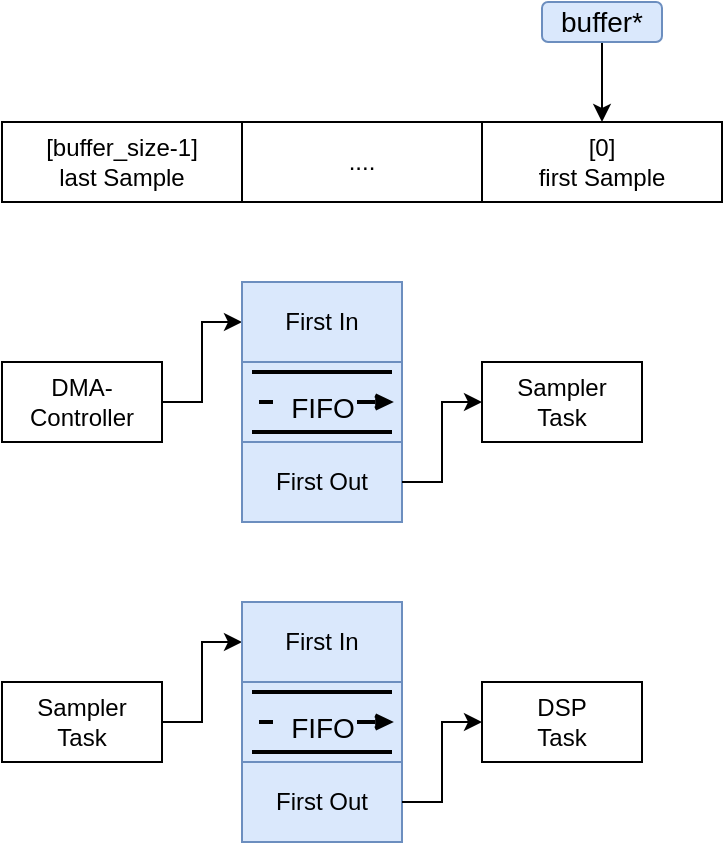 <mxfile version="16.1.2" type="device"><diagram id="nZ1Fl-uMyCyYX_KMCxqs" name="Page-1"><mxGraphModel dx="1043" dy="624" grid="1" gridSize="10" guides="1" tooltips="1" connect="1" arrows="1" fold="1" page="1" pageScale="1" pageWidth="1169" pageHeight="827" math="0" shadow="0"><root><mxCell id="0"/><mxCell id="1" parent="0"/><mxCell id="ebllJsnIOTNm0axGHxbG-2" value="" style="shape=table;html=1;whiteSpace=wrap;startSize=0;container=1;collapsible=0;childLayout=tableLayout;" vertex="1" parent="1"><mxGeometry x="480" y="360" width="360" height="40" as="geometry"/></mxCell><mxCell id="ebllJsnIOTNm0axGHxbG-17" style="shape=tableRow;horizontal=0;startSize=0;swimlaneHead=0;swimlaneBody=0;top=0;left=0;bottom=0;right=0;collapsible=0;dropTarget=0;fillColor=none;points=[[0,0.5],[1,0.5]];portConstraint=eastwest;" vertex="1" parent="ebllJsnIOTNm0axGHxbG-2"><mxGeometry width="360" height="40" as="geometry"/></mxCell><mxCell id="ebllJsnIOTNm0axGHxbG-18" value="[buffer_size-1]&lt;br&gt;last Sample" style="shape=partialRectangle;html=1;whiteSpace=wrap;connectable=0;fillColor=none;top=0;left=0;bottom=0;right=0;overflow=hidden;" vertex="1" parent="ebllJsnIOTNm0axGHxbG-17"><mxGeometry width="120" height="40" as="geometry"><mxRectangle width="120" height="40" as="alternateBounds"/></mxGeometry></mxCell><mxCell id="ebllJsnIOTNm0axGHxbG-19" value="...." style="shape=partialRectangle;html=1;whiteSpace=wrap;connectable=0;fillColor=none;top=0;left=0;bottom=0;right=0;overflow=hidden;" vertex="1" parent="ebllJsnIOTNm0axGHxbG-17"><mxGeometry x="120" width="120" height="40" as="geometry"><mxRectangle width="120" height="40" as="alternateBounds"/></mxGeometry></mxCell><mxCell id="ebllJsnIOTNm0axGHxbG-23" value="[0]&lt;br&gt;first Sample" style="shape=partialRectangle;html=1;whiteSpace=wrap;connectable=0;fillColor=none;top=0;left=0;bottom=0;right=0;overflow=hidden;" vertex="1" parent="ebllJsnIOTNm0axGHxbG-17"><mxGeometry x="240" width="120" height="40" as="geometry"><mxRectangle width="120" height="40" as="alternateBounds"/></mxGeometry></mxCell><mxCell id="ebllJsnIOTNm0axGHxbG-44" style="edgeStyle=orthogonalEdgeStyle;rounded=0;orthogonalLoop=1;jettySize=auto;html=1;exitX=1;exitY=0.5;exitDx=0;exitDy=0;entryX=0;entryY=0.5;entryDx=0;entryDy=0;fontSize=14;" edge="1" parent="1" source="ebllJsnIOTNm0axGHxbG-25" target="ebllJsnIOTNm0axGHxbG-28"><mxGeometry relative="1" as="geometry"/></mxCell><mxCell id="ebllJsnIOTNm0axGHxbG-25" value="DMA-Controller" style="rounded=0;whiteSpace=wrap;html=1;" vertex="1" parent="1"><mxGeometry x="480" y="480" width="80" height="40" as="geometry"/></mxCell><mxCell id="ebllJsnIOTNm0axGHxbG-27" value="" style="shape=table;html=1;whiteSpace=wrap;startSize=0;container=1;collapsible=0;childLayout=tableLayout;fillColor=#dae8fc;strokeColor=#6c8ebf;" vertex="1" parent="1"><mxGeometry x="600" y="440" width="80" height="120" as="geometry"/></mxCell><mxCell id="ebllJsnIOTNm0axGHxbG-28" value="" style="shape=tableRow;horizontal=0;startSize=0;swimlaneHead=0;swimlaneBody=0;top=0;left=0;bottom=0;right=0;collapsible=0;dropTarget=0;fillColor=none;points=[[0,0.5],[1,0.5]];portConstraint=eastwest;" vertex="1" parent="ebllJsnIOTNm0axGHxbG-27"><mxGeometry width="80" height="40" as="geometry"/></mxCell><mxCell id="ebllJsnIOTNm0axGHxbG-29" value="First In" style="shape=partialRectangle;html=1;whiteSpace=wrap;connectable=0;fillColor=none;top=0;left=0;bottom=0;right=0;overflow=hidden;" vertex="1" parent="ebllJsnIOTNm0axGHxbG-28"><mxGeometry width="80" height="40" as="geometry"><mxRectangle width="80" height="40" as="alternateBounds"/></mxGeometry></mxCell><mxCell id="ebllJsnIOTNm0axGHxbG-32" value="" style="shape=tableRow;horizontal=0;startSize=0;swimlaneHead=0;swimlaneBody=0;top=0;left=0;bottom=0;right=0;collapsible=0;dropTarget=0;fillColor=none;points=[[0,0.5],[1,0.5]];portConstraint=eastwest;" vertex="1" parent="ebllJsnIOTNm0axGHxbG-27"><mxGeometry y="40" width="80" height="40" as="geometry"/></mxCell><mxCell id="ebllJsnIOTNm0axGHxbG-33" value="" style="shape=partialRectangle;html=1;whiteSpace=wrap;connectable=0;fillColor=none;top=0;left=0;bottom=0;right=0;overflow=hidden;" vertex="1" parent="ebllJsnIOTNm0axGHxbG-32"><mxGeometry width="80" height="40" as="geometry"><mxRectangle width="80" height="40" as="alternateBounds"/></mxGeometry></mxCell><mxCell id="ebllJsnIOTNm0axGHxbG-36" value="" style="shape=tableRow;horizontal=0;startSize=0;swimlaneHead=0;swimlaneBody=0;top=0;left=0;bottom=0;right=0;collapsible=0;dropTarget=0;fillColor=none;points=[[0,0.5],[1,0.5]];portConstraint=eastwest;" vertex="1" parent="ebllJsnIOTNm0axGHxbG-27"><mxGeometry y="80" width="80" height="40" as="geometry"/></mxCell><mxCell id="ebllJsnIOTNm0axGHxbG-37" value="First Out" style="shape=partialRectangle;html=1;whiteSpace=wrap;connectable=0;fillColor=none;top=0;left=0;bottom=0;right=0;overflow=hidden;" vertex="1" parent="ebllJsnIOTNm0axGHxbG-36"><mxGeometry width="80" height="40" as="geometry"><mxRectangle width="80" height="40" as="alternateBounds"/></mxGeometry></mxCell><mxCell id="ebllJsnIOTNm0axGHxbG-41" value="&lt;font style=&quot;font-size: 14px&quot;&gt;FIFO&lt;/font&gt;" style="strokeWidth=2;html=1;shape=mxgraph.lean_mapping.fifo_sequence_flow;pointerEvents=1;fontStyle=0;fontSize=20;align=center;" vertex="1" parent="1"><mxGeometry x="605" y="485" width="70" height="30" as="geometry"/></mxCell><mxCell id="ebllJsnIOTNm0axGHxbG-46" style="edgeStyle=orthogonalEdgeStyle;rounded=0;orthogonalLoop=1;jettySize=auto;html=1;fontSize=14;entryX=0;entryY=0.5;entryDx=0;entryDy=0;" edge="1" parent="1" source="ebllJsnIOTNm0axGHxbG-36" target="ebllJsnIOTNm0axGHxbG-47"><mxGeometry relative="1" as="geometry"><mxPoint x="720" y="540" as="targetPoint"/></mxGeometry></mxCell><mxCell id="ebllJsnIOTNm0axGHxbG-47" value="Sampler&lt;br&gt;Task" style="rounded=0;whiteSpace=wrap;html=1;" vertex="1" parent="1"><mxGeometry x="720" y="480" width="80" height="40" as="geometry"/></mxCell><mxCell id="ebllJsnIOTNm0axGHxbG-48" style="edgeStyle=orthogonalEdgeStyle;rounded=0;orthogonalLoop=1;jettySize=auto;html=1;exitX=1;exitY=0.5;exitDx=0;exitDy=0;entryX=0;entryY=0.5;entryDx=0;entryDy=0;fontSize=14;" edge="1" parent="1" source="ebllJsnIOTNm0axGHxbG-49" target="ebllJsnIOTNm0axGHxbG-51"><mxGeometry relative="1" as="geometry"/></mxCell><mxCell id="ebllJsnIOTNm0axGHxbG-49" value="Sampler&lt;br&gt;Task" style="rounded=0;whiteSpace=wrap;html=1;" vertex="1" parent="1"><mxGeometry x="480" y="640" width="80" height="40" as="geometry"/></mxCell><mxCell id="ebllJsnIOTNm0axGHxbG-50" value="" style="shape=table;html=1;whiteSpace=wrap;startSize=0;container=1;collapsible=0;childLayout=tableLayout;fillColor=#dae8fc;strokeColor=#6c8ebf;" vertex="1" parent="1"><mxGeometry x="600" y="600" width="80" height="120" as="geometry"/></mxCell><mxCell id="ebllJsnIOTNm0axGHxbG-51" value="" style="shape=tableRow;horizontal=0;startSize=0;swimlaneHead=0;swimlaneBody=0;top=0;left=0;bottom=0;right=0;collapsible=0;dropTarget=0;fillColor=none;points=[[0,0.5],[1,0.5]];portConstraint=eastwest;" vertex="1" parent="ebllJsnIOTNm0axGHxbG-50"><mxGeometry width="80" height="40" as="geometry"/></mxCell><mxCell id="ebllJsnIOTNm0axGHxbG-52" value="First In" style="shape=partialRectangle;html=1;whiteSpace=wrap;connectable=0;fillColor=none;top=0;left=0;bottom=0;right=0;overflow=hidden;" vertex="1" parent="ebllJsnIOTNm0axGHxbG-51"><mxGeometry width="80" height="40" as="geometry"><mxRectangle width="80" height="40" as="alternateBounds"/></mxGeometry></mxCell><mxCell id="ebllJsnIOTNm0axGHxbG-53" value="" style="shape=tableRow;horizontal=0;startSize=0;swimlaneHead=0;swimlaneBody=0;top=0;left=0;bottom=0;right=0;collapsible=0;dropTarget=0;fillColor=none;points=[[0,0.5],[1,0.5]];portConstraint=eastwest;" vertex="1" parent="ebllJsnIOTNm0axGHxbG-50"><mxGeometry y="40" width="80" height="40" as="geometry"/></mxCell><mxCell id="ebllJsnIOTNm0axGHxbG-54" value="" style="shape=partialRectangle;html=1;whiteSpace=wrap;connectable=0;fillColor=none;top=0;left=0;bottom=0;right=0;overflow=hidden;" vertex="1" parent="ebllJsnIOTNm0axGHxbG-53"><mxGeometry width="80" height="40" as="geometry"><mxRectangle width="80" height="40" as="alternateBounds"/></mxGeometry></mxCell><mxCell id="ebllJsnIOTNm0axGHxbG-55" value="" style="shape=tableRow;horizontal=0;startSize=0;swimlaneHead=0;swimlaneBody=0;top=0;left=0;bottom=0;right=0;collapsible=0;dropTarget=0;fillColor=none;points=[[0,0.5],[1,0.5]];portConstraint=eastwest;" vertex="1" parent="ebllJsnIOTNm0axGHxbG-50"><mxGeometry y="80" width="80" height="40" as="geometry"/></mxCell><mxCell id="ebllJsnIOTNm0axGHxbG-56" value="First Out" style="shape=partialRectangle;html=1;whiteSpace=wrap;connectable=0;fillColor=none;top=0;left=0;bottom=0;right=0;overflow=hidden;" vertex="1" parent="ebllJsnIOTNm0axGHxbG-55"><mxGeometry width="80" height="40" as="geometry"><mxRectangle width="80" height="40" as="alternateBounds"/></mxGeometry></mxCell><mxCell id="ebllJsnIOTNm0axGHxbG-57" value="&lt;font style=&quot;font-size: 14px&quot;&gt;FIFO&lt;/font&gt;" style="strokeWidth=2;html=1;shape=mxgraph.lean_mapping.fifo_sequence_flow;pointerEvents=1;fontStyle=0;fontSize=20;align=center;" vertex="1" parent="1"><mxGeometry x="605" y="645" width="70" height="30" as="geometry"/></mxCell><mxCell id="ebllJsnIOTNm0axGHxbG-58" style="edgeStyle=orthogonalEdgeStyle;rounded=0;orthogonalLoop=1;jettySize=auto;html=1;fontSize=14;entryX=0;entryY=0.5;entryDx=0;entryDy=0;" edge="1" parent="1" source="ebllJsnIOTNm0axGHxbG-55" target="ebllJsnIOTNm0axGHxbG-59"><mxGeometry relative="1" as="geometry"><mxPoint x="720" y="700" as="targetPoint"/></mxGeometry></mxCell><mxCell id="ebllJsnIOTNm0axGHxbG-59" value="DSP&lt;br&gt;Task" style="rounded=0;whiteSpace=wrap;html=1;" vertex="1" parent="1"><mxGeometry x="720" y="640" width="80" height="40" as="geometry"/></mxCell><mxCell id="ebllJsnIOTNm0axGHxbG-61" value="" style="endArrow=classic;html=1;rounded=0;fontSize=14;" edge="1" parent="1"><mxGeometry width="50" height="50" relative="1" as="geometry"><mxPoint x="780" y="320" as="sourcePoint"/><mxPoint x="780" y="360" as="targetPoint"/></mxGeometry></mxCell><mxCell id="ebllJsnIOTNm0axGHxbG-62" value="buffer*" style="rounded=1;whiteSpace=wrap;html=1;fontSize=14;fillColor=#dae8fc;strokeColor=#6c8ebf;" vertex="1" parent="1"><mxGeometry x="750" y="300" width="60" height="20" as="geometry"/></mxCell></root></mxGraphModel></diagram></mxfile>